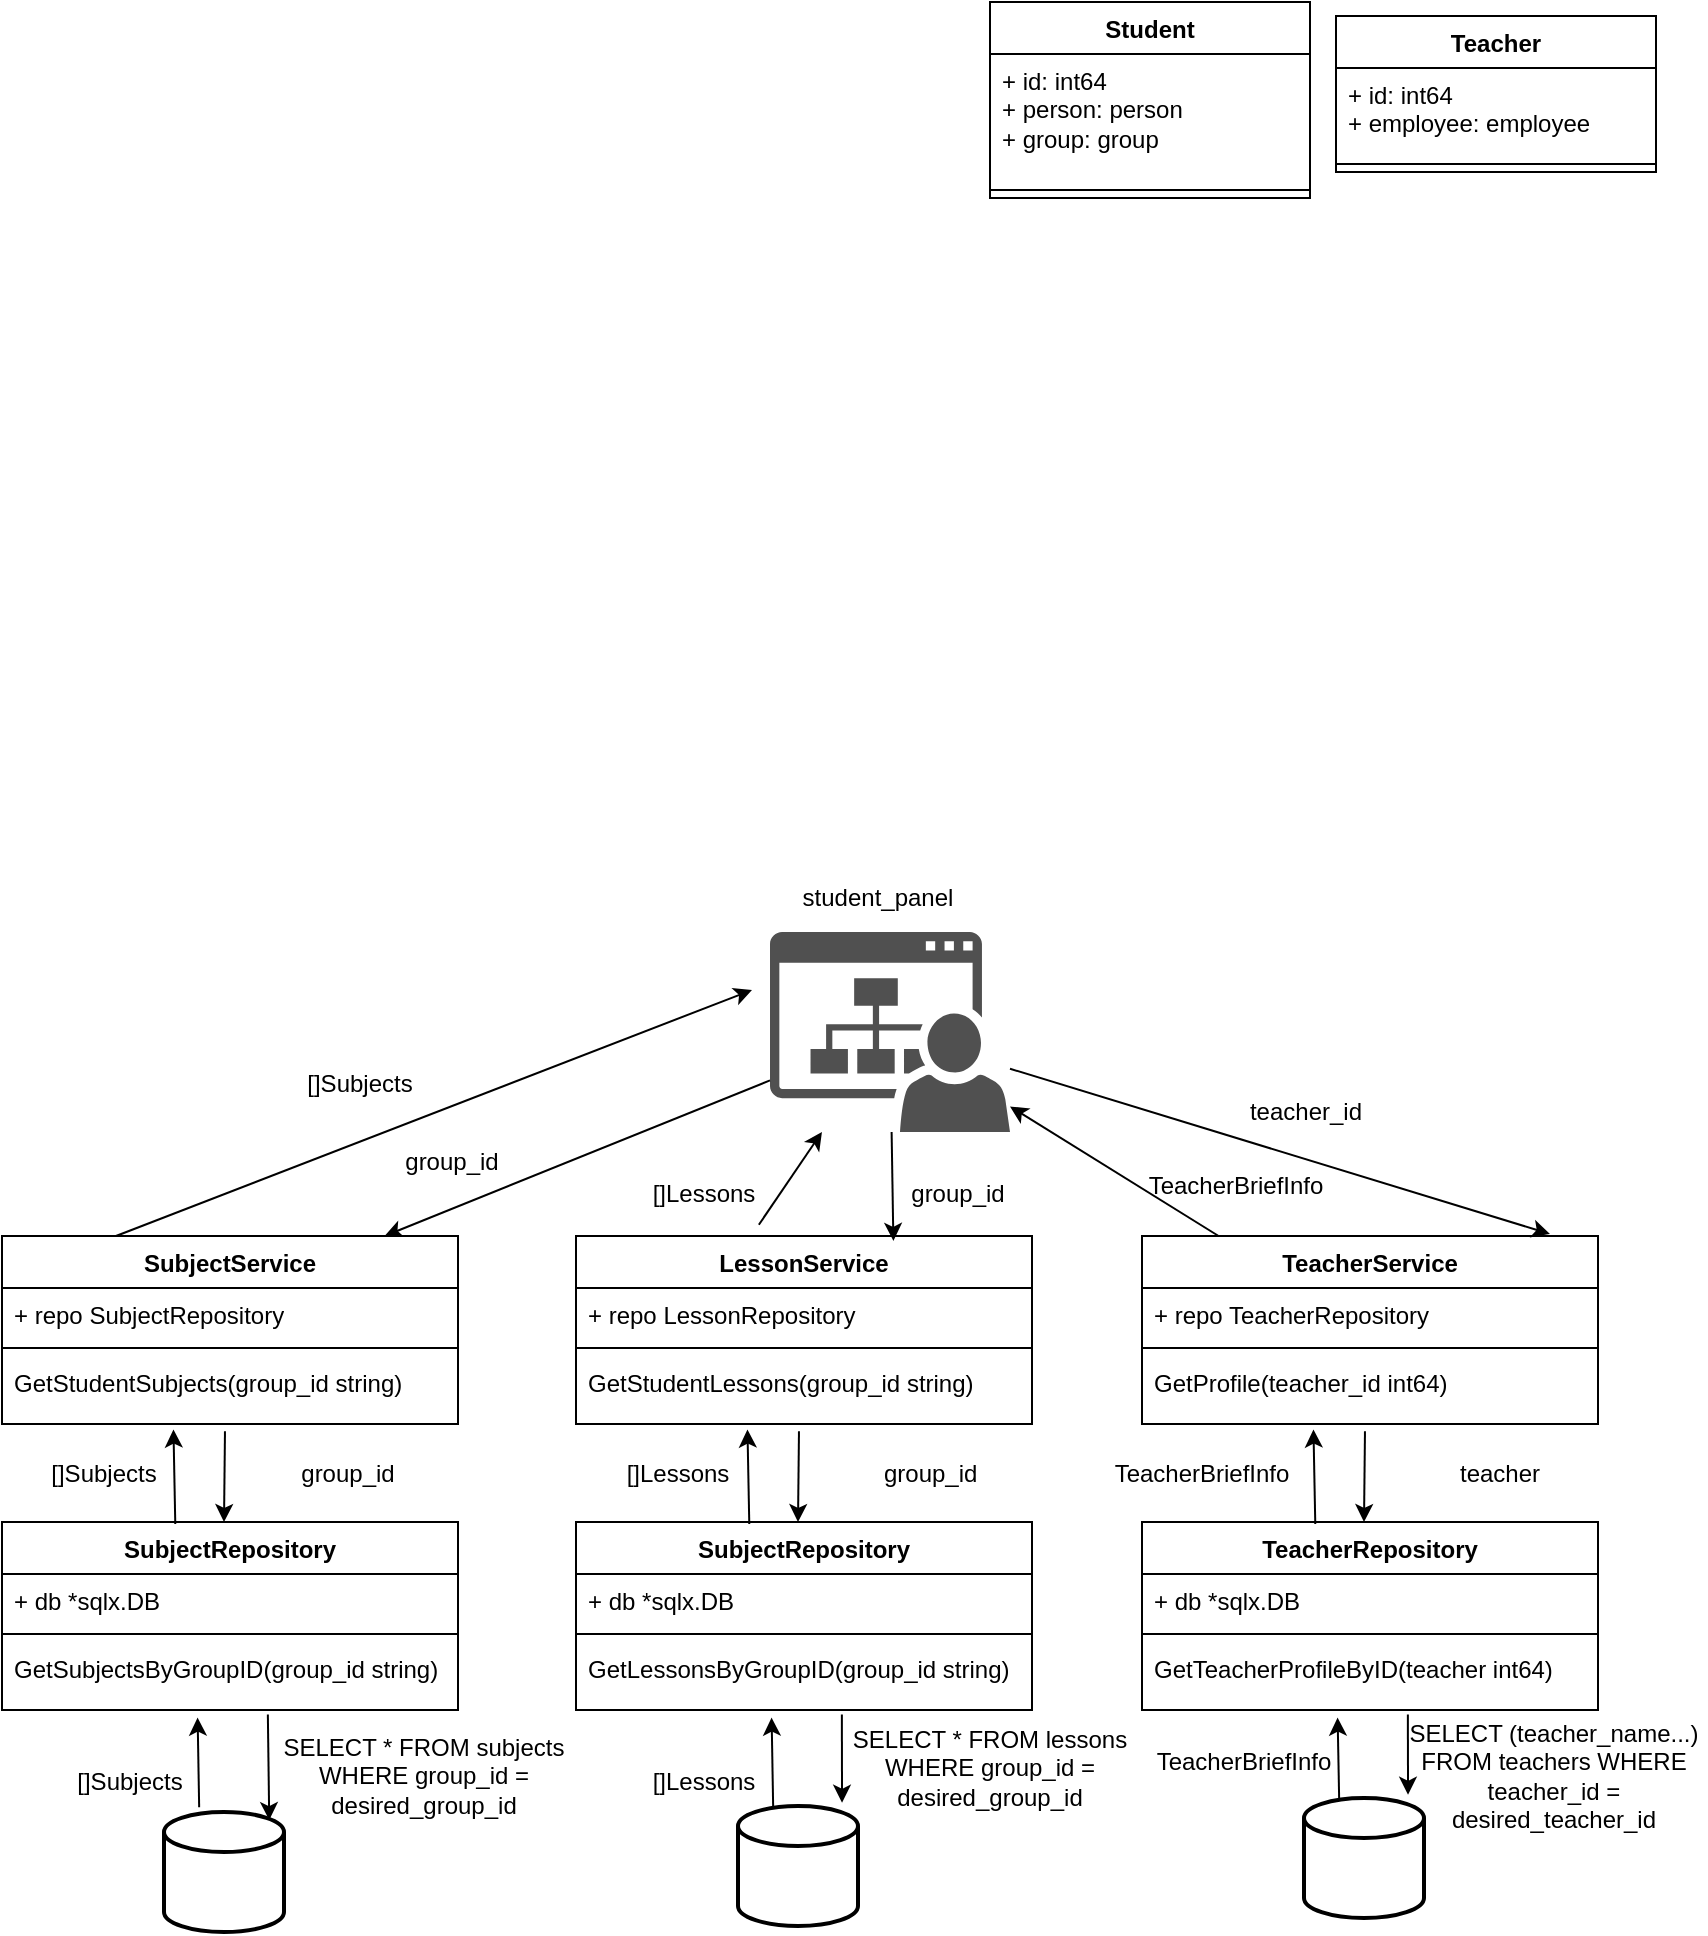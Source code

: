 <mxfile version="24.2.5" type="device">
  <diagram name="Page-1" id="kxO9TPAkSQEVdeGklk3y">
    <mxGraphModel dx="1036" dy="614" grid="0" gridSize="10" guides="1" tooltips="1" connect="1" arrows="1" fold="1" page="1" pageScale="1" pageWidth="850" pageHeight="1100" math="0" shadow="0">
      <root>
        <mxCell id="0" />
        <mxCell id="1" parent="0" />
        <mxCell id="sWJx52MosCOyNt7yGAOG-20" value="Teacher" style="swimlane;fontStyle=1;align=center;verticalAlign=top;childLayout=stackLayout;horizontal=1;startSize=26;horizontalStack=0;resizeParent=1;resizeParentMax=0;resizeLast=0;collapsible=1;marginBottom=0;whiteSpace=wrap;html=1;" parent="1" vertex="1">
          <mxGeometry x="667" y="27" width="160" height="78" as="geometry">
            <mxRectangle x="300" y="165" width="80" height="30" as="alternateBounds" />
          </mxGeometry>
        </mxCell>
        <mxCell id="sWJx52MosCOyNt7yGAOG-21" value="+ id: int64&lt;div&gt;+ employee: employee&lt;/div&gt;" style="text;strokeColor=none;fillColor=none;align=left;verticalAlign=top;spacingLeft=4;spacingRight=4;overflow=hidden;rotatable=0;points=[[0,0.5],[1,0.5]];portConstraint=eastwest;whiteSpace=wrap;html=1;" parent="sWJx52MosCOyNt7yGAOG-20" vertex="1">
          <mxGeometry y="26" width="160" height="44" as="geometry" />
        </mxCell>
        <mxCell id="sWJx52MosCOyNt7yGAOG-22" value="" style="line;strokeWidth=1;fillColor=none;align=left;verticalAlign=middle;spacingTop=-1;spacingLeft=3;spacingRight=3;rotatable=0;labelPosition=right;points=[];portConstraint=eastwest;strokeColor=inherit;" parent="sWJx52MosCOyNt7yGAOG-20" vertex="1">
          <mxGeometry y="70" width="160" height="8" as="geometry" />
        </mxCell>
        <mxCell id="sWJx52MosCOyNt7yGAOG-52" value="Student" style="swimlane;fontStyle=1;align=center;verticalAlign=top;childLayout=stackLayout;horizontal=1;startSize=26;horizontalStack=0;resizeParent=1;resizeParentMax=0;resizeLast=0;collapsible=1;marginBottom=0;whiteSpace=wrap;html=1;" parent="1" vertex="1">
          <mxGeometry x="494" y="20" width="160" height="98" as="geometry">
            <mxRectangle x="300" y="165" width="80" height="30" as="alternateBounds" />
          </mxGeometry>
        </mxCell>
        <mxCell id="sWJx52MosCOyNt7yGAOG-53" value="+ id: int64&lt;div&gt;+ person: person&lt;/div&gt;&lt;div&gt;+ group: group&lt;/div&gt;" style="text;strokeColor=none;fillColor=none;align=left;verticalAlign=top;spacingLeft=4;spacingRight=4;overflow=hidden;rotatable=0;points=[[0,0.5],[1,0.5]];portConstraint=eastwest;whiteSpace=wrap;html=1;" parent="sWJx52MosCOyNt7yGAOG-52" vertex="1">
          <mxGeometry y="26" width="160" height="64" as="geometry" />
        </mxCell>
        <mxCell id="sWJx52MosCOyNt7yGAOG-54" value="" style="line;strokeWidth=1;fillColor=none;align=left;verticalAlign=middle;spacingTop=-1;spacingLeft=3;spacingRight=3;rotatable=0;labelPosition=right;points=[];portConstraint=eastwest;strokeColor=inherit;" parent="sWJx52MosCOyNt7yGAOG-52" vertex="1">
          <mxGeometry y="90" width="160" height="8" as="geometry" />
        </mxCell>
        <mxCell id="sWJx52MosCOyNt7yGAOG-57" value="" style="sketch=0;pointerEvents=1;shadow=0;dashed=0;html=1;strokeColor=none;fillColor=#505050;labelPosition=center;verticalLabelPosition=bottom;verticalAlign=top;outlineConnect=0;align=center;shape=mxgraph.office.sites.my_site;" parent="1" vertex="1">
          <mxGeometry x="384" y="485" width="120" height="100" as="geometry" />
        </mxCell>
        <mxCell id="0TdsHl-73Bi6C_4e4Vmb-1" value="student_panel" style="text;html=1;align=center;verticalAlign=middle;whiteSpace=wrap;rounded=0;" vertex="1" parent="1">
          <mxGeometry x="408" y="453" width="60" height="30" as="geometry" />
        </mxCell>
        <mxCell id="0TdsHl-73Bi6C_4e4Vmb-2" value="" style="endArrow=classic;html=1;rounded=0;entryX=0.839;entryY=0;entryDx=0;entryDy=0;entryPerimeter=0;" edge="1" parent="1" source="sWJx52MosCOyNt7yGAOG-57" target="0TdsHl-73Bi6C_4e4Vmb-7">
          <mxGeometry width="50" height="50" relative="1" as="geometry">
            <mxPoint x="387" y="675" as="sourcePoint" />
            <mxPoint x="231" y="623" as="targetPoint" />
          </mxGeometry>
        </mxCell>
        <mxCell id="0TdsHl-73Bi6C_4e4Vmb-7" value="SubjectService" style="swimlane;fontStyle=1;align=center;verticalAlign=top;childLayout=stackLayout;horizontal=1;startSize=26;horizontalStack=0;resizeParent=1;resizeParentMax=0;resizeLast=0;collapsible=1;marginBottom=0;whiteSpace=wrap;html=1;" vertex="1" parent="1">
          <mxGeometry y="637" width="228" height="94" as="geometry" />
        </mxCell>
        <mxCell id="0TdsHl-73Bi6C_4e4Vmb-8" value="+ repo SubjectRepository" style="text;strokeColor=none;fillColor=none;align=left;verticalAlign=top;spacingLeft=4;spacingRight=4;overflow=hidden;rotatable=0;points=[[0,0.5],[1,0.5]];portConstraint=eastwest;whiteSpace=wrap;html=1;" vertex="1" parent="0TdsHl-73Bi6C_4e4Vmb-7">
          <mxGeometry y="26" width="228" height="26" as="geometry" />
        </mxCell>
        <mxCell id="0TdsHl-73Bi6C_4e4Vmb-9" value="" style="line;strokeWidth=1;fillColor=none;align=left;verticalAlign=middle;spacingTop=-1;spacingLeft=3;spacingRight=3;rotatable=0;labelPosition=right;points=[];portConstraint=eastwest;strokeColor=inherit;" vertex="1" parent="0TdsHl-73Bi6C_4e4Vmb-7">
          <mxGeometry y="52" width="228" height="8" as="geometry" />
        </mxCell>
        <mxCell id="0TdsHl-73Bi6C_4e4Vmb-10" value="GetStudentSubjects&lt;font face=&quot;Helvetica&quot;&gt;(group_id string)&lt;/font&gt;" style="text;strokeColor=none;fillColor=none;align=left;verticalAlign=top;spacingLeft=4;spacingRight=4;overflow=hidden;rotatable=0;points=[[0,0.5],[1,0.5]];portConstraint=eastwest;whiteSpace=wrap;html=1;" vertex="1" parent="0TdsHl-73Bi6C_4e4Vmb-7">
          <mxGeometry y="60" width="228" height="34" as="geometry" />
        </mxCell>
        <mxCell id="0TdsHl-73Bi6C_4e4Vmb-12" value="" style="endArrow=classic;html=1;rounded=0;exitX=0.489;exitY=1.106;exitDx=0;exitDy=0;exitPerimeter=0;" edge="1" parent="1" source="0TdsHl-73Bi6C_4e4Vmb-10">
          <mxGeometry width="50" height="50" relative="1" as="geometry">
            <mxPoint x="164" y="876" as="sourcePoint" />
            <mxPoint x="111" y="780" as="targetPoint" />
          </mxGeometry>
        </mxCell>
        <mxCell id="0TdsHl-73Bi6C_4e4Vmb-13" value="SubjectRepository" style="swimlane;fontStyle=1;align=center;verticalAlign=top;childLayout=stackLayout;horizontal=1;startSize=26;horizontalStack=0;resizeParent=1;resizeParentMax=0;resizeLast=0;collapsible=1;marginBottom=0;whiteSpace=wrap;html=1;" vertex="1" parent="1">
          <mxGeometry y="780" width="228" height="94" as="geometry" />
        </mxCell>
        <mxCell id="0TdsHl-73Bi6C_4e4Vmb-14" value="+ db *sqlx.DB" style="text;strokeColor=none;fillColor=none;align=left;verticalAlign=top;spacingLeft=4;spacingRight=4;overflow=hidden;rotatable=0;points=[[0,0.5],[1,0.5]];portConstraint=eastwest;whiteSpace=wrap;html=1;" vertex="1" parent="0TdsHl-73Bi6C_4e4Vmb-13">
          <mxGeometry y="26" width="228" height="26" as="geometry" />
        </mxCell>
        <mxCell id="0TdsHl-73Bi6C_4e4Vmb-15" value="" style="line;strokeWidth=1;fillColor=none;align=left;verticalAlign=middle;spacingTop=-1;spacingLeft=3;spacingRight=3;rotatable=0;labelPosition=right;points=[];portConstraint=eastwest;strokeColor=inherit;" vertex="1" parent="0TdsHl-73Bi6C_4e4Vmb-13">
          <mxGeometry y="52" width="228" height="8" as="geometry" />
        </mxCell>
        <mxCell id="0TdsHl-73Bi6C_4e4Vmb-16" value="&lt;font face=&quot;Helvetica&quot;&gt;GetSubjectsByGroupID(group_id string)&lt;/font&gt;" style="text;strokeColor=none;fillColor=none;align=left;verticalAlign=top;spacingLeft=4;spacingRight=4;overflow=hidden;rotatable=0;points=[[0,0.5],[1,0.5]];portConstraint=eastwest;whiteSpace=wrap;html=1;" vertex="1" parent="0TdsHl-73Bi6C_4e4Vmb-13">
          <mxGeometry y="60" width="228" height="34" as="geometry" />
        </mxCell>
        <mxCell id="0TdsHl-73Bi6C_4e4Vmb-17" value="" style="strokeWidth=2;html=1;shape=mxgraph.flowchart.database;whiteSpace=wrap;" vertex="1" parent="1">
          <mxGeometry x="81" y="925" width="60" height="60" as="geometry" />
        </mxCell>
        <mxCell id="0TdsHl-73Bi6C_4e4Vmb-18" value="" style="endArrow=classic;html=1;rounded=0;exitX=0.583;exitY=1.065;exitDx=0;exitDy=0;exitPerimeter=0;entryX=0.877;entryY=0.067;entryDx=0;entryDy=0;entryPerimeter=0;" edge="1" parent="1" source="0TdsHl-73Bi6C_4e4Vmb-16" target="0TdsHl-73Bi6C_4e4Vmb-17">
          <mxGeometry width="50" height="50" relative="1" as="geometry">
            <mxPoint x="225" y="969" as="sourcePoint" />
            <mxPoint x="133.02" y="920.38" as="targetPoint" />
          </mxGeometry>
        </mxCell>
        <mxCell id="0TdsHl-73Bi6C_4e4Vmb-19" value="group_id" style="text;html=1;align=center;verticalAlign=middle;whiteSpace=wrap;rounded=0;" vertex="1" parent="1">
          <mxGeometry x="170" y="585" width="110" height="30" as="geometry" />
        </mxCell>
        <mxCell id="0TdsHl-73Bi6C_4e4Vmb-20" value="" style="endArrow=classic;html=1;rounded=0;exitX=0.25;exitY=0;exitDx=0;exitDy=0;" edge="1" parent="1" source="0TdsHl-73Bi6C_4e4Vmb-7">
          <mxGeometry width="50" height="50" relative="1" as="geometry">
            <mxPoint x="146" y="632" as="sourcePoint" />
            <mxPoint x="375" y="514" as="targetPoint" />
          </mxGeometry>
        </mxCell>
        <mxCell id="0TdsHl-73Bi6C_4e4Vmb-21" value="[]Subjects" style="text;html=1;align=center;verticalAlign=middle;whiteSpace=wrap;rounded=0;" vertex="1" parent="1">
          <mxGeometry x="149" y="546" width="60" height="30" as="geometry" />
        </mxCell>
        <mxCell id="0TdsHl-73Bi6C_4e4Vmb-22" value="group_id" style="text;html=1;align=center;verticalAlign=middle;whiteSpace=wrap;rounded=0;" vertex="1" parent="1">
          <mxGeometry x="118" y="741" width="110" height="30" as="geometry" />
        </mxCell>
        <mxCell id="0TdsHl-73Bi6C_4e4Vmb-23" value="SELECT * FROM subjects WHERE group_id = desired_group_id" style="text;html=1;align=center;verticalAlign=middle;whiteSpace=wrap;rounded=0;" vertex="1" parent="1">
          <mxGeometry x="135" y="892" width="152" height="30" as="geometry" />
        </mxCell>
        <mxCell id="0TdsHl-73Bi6C_4e4Vmb-24" value="" style="endArrow=classic;html=1;rounded=0;exitX=0.293;exitY=0.01;exitDx=0;exitDy=0;exitPerimeter=0;entryX=0.429;entryY=1.112;entryDx=0;entryDy=0;entryPerimeter=0;" edge="1" parent="1" target="0TdsHl-73Bi6C_4e4Vmb-16">
          <mxGeometry width="50" height="50" relative="1" as="geometry">
            <mxPoint x="98.58" y="922.6" as="sourcePoint" />
            <mxPoint x="143" y="930" as="targetPoint" />
          </mxGeometry>
        </mxCell>
        <mxCell id="0TdsHl-73Bi6C_4e4Vmb-25" value="[]Subjects" style="text;html=1;align=center;verticalAlign=middle;whiteSpace=wrap;rounded=0;" vertex="1" parent="1">
          <mxGeometry x="34" y="895" width="60" height="30" as="geometry" />
        </mxCell>
        <mxCell id="0TdsHl-73Bi6C_4e4Vmb-26" value="[]Subjects" style="text;html=1;align=center;verticalAlign=middle;whiteSpace=wrap;rounded=0;" vertex="1" parent="1">
          <mxGeometry x="21" y="741" width="60" height="30" as="geometry" />
        </mxCell>
        <mxCell id="0TdsHl-73Bi6C_4e4Vmb-27" value="" style="endArrow=classic;html=1;rounded=0;entryX=0.376;entryY=1.082;entryDx=0;entryDy=0;entryPerimeter=0;exitX=0.38;exitY=0.011;exitDx=0;exitDy=0;exitPerimeter=0;" edge="1" parent="1" source="0TdsHl-73Bi6C_4e4Vmb-13" target="0TdsHl-73Bi6C_4e4Vmb-10">
          <mxGeometry width="50" height="50" relative="1" as="geometry">
            <mxPoint x="68" y="778" as="sourcePoint" />
            <mxPoint x="67" y="726" as="targetPoint" />
          </mxGeometry>
        </mxCell>
        <mxCell id="0TdsHl-73Bi6C_4e4Vmb-65" value="LessonService" style="swimlane;fontStyle=1;align=center;verticalAlign=top;childLayout=stackLayout;horizontal=1;startSize=26;horizontalStack=0;resizeParent=1;resizeParentMax=0;resizeLast=0;collapsible=1;marginBottom=0;whiteSpace=wrap;html=1;" vertex="1" parent="1">
          <mxGeometry x="287" y="637" width="228" height="94" as="geometry" />
        </mxCell>
        <mxCell id="0TdsHl-73Bi6C_4e4Vmb-66" value="+ repo LessonRepository" style="text;strokeColor=none;fillColor=none;align=left;verticalAlign=top;spacingLeft=4;spacingRight=4;overflow=hidden;rotatable=0;points=[[0,0.5],[1,0.5]];portConstraint=eastwest;whiteSpace=wrap;html=1;" vertex="1" parent="0TdsHl-73Bi6C_4e4Vmb-65">
          <mxGeometry y="26" width="228" height="26" as="geometry" />
        </mxCell>
        <mxCell id="0TdsHl-73Bi6C_4e4Vmb-67" value="" style="line;strokeWidth=1;fillColor=none;align=left;verticalAlign=middle;spacingTop=-1;spacingLeft=3;spacingRight=3;rotatable=0;labelPosition=right;points=[];portConstraint=eastwest;strokeColor=inherit;" vertex="1" parent="0TdsHl-73Bi6C_4e4Vmb-65">
          <mxGeometry y="52" width="228" height="8" as="geometry" />
        </mxCell>
        <mxCell id="0TdsHl-73Bi6C_4e4Vmb-68" value="&lt;font face=&quot;Helvetica&quot;&gt;GetStudentLessons(group_id string)&lt;/font&gt;" style="text;strokeColor=none;fillColor=none;align=left;verticalAlign=top;spacingLeft=4;spacingRight=4;overflow=hidden;rotatable=0;points=[[0,0.5],[1,0.5]];portConstraint=eastwest;whiteSpace=wrap;html=1;" vertex="1" parent="0TdsHl-73Bi6C_4e4Vmb-65">
          <mxGeometry y="60" width="228" height="34" as="geometry" />
        </mxCell>
        <mxCell id="0TdsHl-73Bi6C_4e4Vmb-69" value="" style="endArrow=classic;html=1;rounded=0;exitX=0.489;exitY=1.106;exitDx=0;exitDy=0;exitPerimeter=0;" edge="1" source="0TdsHl-73Bi6C_4e4Vmb-68" parent="1">
          <mxGeometry width="50" height="50" relative="1" as="geometry">
            <mxPoint x="451" y="876" as="sourcePoint" />
            <mxPoint x="398" y="780" as="targetPoint" />
          </mxGeometry>
        </mxCell>
        <mxCell id="0TdsHl-73Bi6C_4e4Vmb-70" value="SubjectRepository" style="swimlane;fontStyle=1;align=center;verticalAlign=top;childLayout=stackLayout;horizontal=1;startSize=26;horizontalStack=0;resizeParent=1;resizeParentMax=0;resizeLast=0;collapsible=1;marginBottom=0;whiteSpace=wrap;html=1;" vertex="1" parent="1">
          <mxGeometry x="287" y="780" width="228" height="94" as="geometry" />
        </mxCell>
        <mxCell id="0TdsHl-73Bi6C_4e4Vmb-71" value="+ db *sqlx.DB" style="text;strokeColor=none;fillColor=none;align=left;verticalAlign=top;spacingLeft=4;spacingRight=4;overflow=hidden;rotatable=0;points=[[0,0.5],[1,0.5]];portConstraint=eastwest;whiteSpace=wrap;html=1;" vertex="1" parent="0TdsHl-73Bi6C_4e4Vmb-70">
          <mxGeometry y="26" width="228" height="26" as="geometry" />
        </mxCell>
        <mxCell id="0TdsHl-73Bi6C_4e4Vmb-72" value="" style="line;strokeWidth=1;fillColor=none;align=left;verticalAlign=middle;spacingTop=-1;spacingLeft=3;spacingRight=3;rotatable=0;labelPosition=right;points=[];portConstraint=eastwest;strokeColor=inherit;" vertex="1" parent="0TdsHl-73Bi6C_4e4Vmb-70">
          <mxGeometry y="52" width="228" height="8" as="geometry" />
        </mxCell>
        <mxCell id="0TdsHl-73Bi6C_4e4Vmb-73" value="&lt;font face=&quot;Helvetica&quot;&gt;GetLessonsByGroupID(group_id string)&lt;/font&gt;" style="text;strokeColor=none;fillColor=none;align=left;verticalAlign=top;spacingLeft=4;spacingRight=4;overflow=hidden;rotatable=0;points=[[0,0.5],[1,0.5]];portConstraint=eastwest;whiteSpace=wrap;html=1;" vertex="1" parent="0TdsHl-73Bi6C_4e4Vmb-70">
          <mxGeometry y="60" width="228" height="34" as="geometry" />
        </mxCell>
        <mxCell id="0TdsHl-73Bi6C_4e4Vmb-74" value="" style="strokeWidth=2;html=1;shape=mxgraph.flowchart.database;whiteSpace=wrap;" vertex="1" parent="1">
          <mxGeometry x="368" y="922" width="60" height="60" as="geometry" />
        </mxCell>
        <mxCell id="0TdsHl-73Bi6C_4e4Vmb-75" value="" style="endArrow=classic;html=1;rounded=0;exitX=0.583;exitY=1.065;exitDx=0;exitDy=0;exitPerimeter=0;entryX=0.867;entryY=-0.027;entryDx=0;entryDy=0;entryPerimeter=0;" edge="1" source="0TdsHl-73Bi6C_4e4Vmb-73" target="0TdsHl-73Bi6C_4e4Vmb-74" parent="1">
          <mxGeometry width="50" height="50" relative="1" as="geometry">
            <mxPoint x="512" y="969" as="sourcePoint" />
            <mxPoint x="420" y="915" as="targetPoint" />
          </mxGeometry>
        </mxCell>
        <mxCell id="0TdsHl-73Bi6C_4e4Vmb-76" value="group_id&amp;nbsp;" style="text;html=1;align=center;verticalAlign=middle;whiteSpace=wrap;rounded=0;" vertex="1" parent="1">
          <mxGeometry x="411" y="741" width="110" height="30" as="geometry" />
        </mxCell>
        <mxCell id="0TdsHl-73Bi6C_4e4Vmb-77" value="SELECT * FROM lessons WHERE group_id = desired_group_id" style="text;html=1;align=center;verticalAlign=middle;whiteSpace=wrap;rounded=0;" vertex="1" parent="1">
          <mxGeometry x="418" y="888" width="152" height="30" as="geometry" />
        </mxCell>
        <mxCell id="0TdsHl-73Bi6C_4e4Vmb-78" value="" style="endArrow=classic;html=1;rounded=0;exitX=0.293;exitY=0.01;exitDx=0;exitDy=0;exitPerimeter=0;entryX=0.429;entryY=1.112;entryDx=0;entryDy=0;entryPerimeter=0;" edge="1" source="0TdsHl-73Bi6C_4e4Vmb-74" target="0TdsHl-73Bi6C_4e4Vmb-73" parent="1">
          <mxGeometry width="50" height="50" relative="1" as="geometry">
            <mxPoint x="430" y="886" as="sourcePoint" />
            <mxPoint x="430" y="930" as="targetPoint" />
          </mxGeometry>
        </mxCell>
        <mxCell id="0TdsHl-73Bi6C_4e4Vmb-79" value="[]Lessons" style="text;html=1;align=center;verticalAlign=middle;whiteSpace=wrap;rounded=0;" vertex="1" parent="1">
          <mxGeometry x="321" y="895" width="60" height="30" as="geometry" />
        </mxCell>
        <mxCell id="0TdsHl-73Bi6C_4e4Vmb-80" value="[]Lessons" style="text;html=1;align=center;verticalAlign=middle;whiteSpace=wrap;rounded=0;" vertex="1" parent="1">
          <mxGeometry x="308" y="741" width="60" height="30" as="geometry" />
        </mxCell>
        <mxCell id="0TdsHl-73Bi6C_4e4Vmb-81" value="" style="endArrow=classic;html=1;rounded=0;entryX=0.376;entryY=1.082;entryDx=0;entryDy=0;entryPerimeter=0;exitX=0.38;exitY=0.011;exitDx=0;exitDy=0;exitPerimeter=0;" edge="1" source="0TdsHl-73Bi6C_4e4Vmb-70" target="0TdsHl-73Bi6C_4e4Vmb-68" parent="1">
          <mxGeometry width="50" height="50" relative="1" as="geometry">
            <mxPoint x="355" y="778" as="sourcePoint" />
            <mxPoint x="354" y="726" as="targetPoint" />
          </mxGeometry>
        </mxCell>
        <mxCell id="0TdsHl-73Bi6C_4e4Vmb-82" value="" style="endArrow=classic;html=1;rounded=0;entryX=0.696;entryY=0.026;entryDx=0;entryDy=0;entryPerimeter=0;" edge="1" parent="1" source="sWJx52MosCOyNt7yGAOG-57" target="0TdsHl-73Bi6C_4e4Vmb-65">
          <mxGeometry width="50" height="50" relative="1" as="geometry">
            <mxPoint x="515" y="688" as="sourcePoint" />
            <mxPoint x="565" y="638" as="targetPoint" />
          </mxGeometry>
        </mxCell>
        <mxCell id="0TdsHl-73Bi6C_4e4Vmb-83" value="" style="endArrow=classic;html=1;rounded=0;exitX=0.401;exitY=-0.06;exitDx=0;exitDy=0;exitPerimeter=0;" edge="1" parent="1" source="0TdsHl-73Bi6C_4e4Vmb-65" target="sWJx52MosCOyNt7yGAOG-57">
          <mxGeometry width="50" height="50" relative="1" as="geometry">
            <mxPoint x="376" y="640" as="sourcePoint" />
            <mxPoint x="398" y="594" as="targetPoint" />
          </mxGeometry>
        </mxCell>
        <mxCell id="0TdsHl-73Bi6C_4e4Vmb-84" value="[]Lessons" style="text;html=1;align=center;verticalAlign=middle;whiteSpace=wrap;rounded=0;" vertex="1" parent="1">
          <mxGeometry x="321" y="601" width="60" height="30" as="geometry" />
        </mxCell>
        <mxCell id="0TdsHl-73Bi6C_4e4Vmb-85" value="group_id" style="text;html=1;align=center;verticalAlign=middle;whiteSpace=wrap;rounded=0;" vertex="1" parent="1">
          <mxGeometry x="423" y="601" width="110" height="30" as="geometry" />
        </mxCell>
        <mxCell id="0TdsHl-73Bi6C_4e4Vmb-86" value="TeacherService" style="swimlane;fontStyle=1;align=center;verticalAlign=top;childLayout=stackLayout;horizontal=1;startSize=26;horizontalStack=0;resizeParent=1;resizeParentMax=0;resizeLast=0;collapsible=1;marginBottom=0;whiteSpace=wrap;html=1;" vertex="1" parent="1">
          <mxGeometry x="570" y="637" width="228" height="94" as="geometry" />
        </mxCell>
        <mxCell id="0TdsHl-73Bi6C_4e4Vmb-87" value="+ repo TeacherRepository" style="text;strokeColor=none;fillColor=none;align=left;verticalAlign=top;spacingLeft=4;spacingRight=4;overflow=hidden;rotatable=0;points=[[0,0.5],[1,0.5]];portConstraint=eastwest;whiteSpace=wrap;html=1;" vertex="1" parent="0TdsHl-73Bi6C_4e4Vmb-86">
          <mxGeometry y="26" width="228" height="26" as="geometry" />
        </mxCell>
        <mxCell id="0TdsHl-73Bi6C_4e4Vmb-88" value="" style="line;strokeWidth=1;fillColor=none;align=left;verticalAlign=middle;spacingTop=-1;spacingLeft=3;spacingRight=3;rotatable=0;labelPosition=right;points=[];portConstraint=eastwest;strokeColor=inherit;" vertex="1" parent="0TdsHl-73Bi6C_4e4Vmb-86">
          <mxGeometry y="52" width="228" height="8" as="geometry" />
        </mxCell>
        <mxCell id="0TdsHl-73Bi6C_4e4Vmb-89" value="GetProfile(teacher_id int64)" style="text;strokeColor=none;fillColor=none;align=left;verticalAlign=top;spacingLeft=4;spacingRight=4;overflow=hidden;rotatable=0;points=[[0,0.5],[1,0.5]];portConstraint=eastwest;whiteSpace=wrap;html=1;" vertex="1" parent="0TdsHl-73Bi6C_4e4Vmb-86">
          <mxGeometry y="60" width="228" height="34" as="geometry" />
        </mxCell>
        <mxCell id="0TdsHl-73Bi6C_4e4Vmb-90" value="" style="endArrow=classic;html=1;rounded=0;exitX=0.489;exitY=1.106;exitDx=0;exitDy=0;exitPerimeter=0;" edge="1" source="0TdsHl-73Bi6C_4e4Vmb-89" parent="1">
          <mxGeometry width="50" height="50" relative="1" as="geometry">
            <mxPoint x="734" y="876" as="sourcePoint" />
            <mxPoint x="681" y="780" as="targetPoint" />
          </mxGeometry>
        </mxCell>
        <mxCell id="0TdsHl-73Bi6C_4e4Vmb-91" value="TeacherRepository" style="swimlane;fontStyle=1;align=center;verticalAlign=top;childLayout=stackLayout;horizontal=1;startSize=26;horizontalStack=0;resizeParent=1;resizeParentMax=0;resizeLast=0;collapsible=1;marginBottom=0;whiteSpace=wrap;html=1;" vertex="1" parent="1">
          <mxGeometry x="570" y="780" width="228" height="94" as="geometry" />
        </mxCell>
        <mxCell id="0TdsHl-73Bi6C_4e4Vmb-92" value="+ db *sqlx.DB" style="text;strokeColor=none;fillColor=none;align=left;verticalAlign=top;spacingLeft=4;spacingRight=4;overflow=hidden;rotatable=0;points=[[0,0.5],[1,0.5]];portConstraint=eastwest;whiteSpace=wrap;html=1;" vertex="1" parent="0TdsHl-73Bi6C_4e4Vmb-91">
          <mxGeometry y="26" width="228" height="26" as="geometry" />
        </mxCell>
        <mxCell id="0TdsHl-73Bi6C_4e4Vmb-93" value="" style="line;strokeWidth=1;fillColor=none;align=left;verticalAlign=middle;spacingTop=-1;spacingLeft=3;spacingRight=3;rotatable=0;labelPosition=right;points=[];portConstraint=eastwest;strokeColor=inherit;" vertex="1" parent="0TdsHl-73Bi6C_4e4Vmb-91">
          <mxGeometry y="52" width="228" height="8" as="geometry" />
        </mxCell>
        <mxCell id="0TdsHl-73Bi6C_4e4Vmb-94" value="&lt;font face=&quot;Helvetica&quot;&gt;GetTeacherProfileByID(teacher int64)&lt;/font&gt;" style="text;strokeColor=none;fillColor=none;align=left;verticalAlign=top;spacingLeft=4;spacingRight=4;overflow=hidden;rotatable=0;points=[[0,0.5],[1,0.5]];portConstraint=eastwest;whiteSpace=wrap;html=1;" vertex="1" parent="0TdsHl-73Bi6C_4e4Vmb-91">
          <mxGeometry y="60" width="228" height="34" as="geometry" />
        </mxCell>
        <mxCell id="0TdsHl-73Bi6C_4e4Vmb-95" value="" style="strokeWidth=2;html=1;shape=mxgraph.flowchart.database;whiteSpace=wrap;" vertex="1" parent="1">
          <mxGeometry x="651" y="918" width="60" height="60" as="geometry" />
        </mxCell>
        <mxCell id="0TdsHl-73Bi6C_4e4Vmb-96" value="" style="endArrow=classic;html=1;rounded=0;exitX=0.583;exitY=1.065;exitDx=0;exitDy=0;exitPerimeter=0;entryX=0.867;entryY=-0.027;entryDx=0;entryDy=0;entryPerimeter=0;" edge="1" source="0TdsHl-73Bi6C_4e4Vmb-94" target="0TdsHl-73Bi6C_4e4Vmb-95" parent="1">
          <mxGeometry width="50" height="50" relative="1" as="geometry">
            <mxPoint x="795" y="969" as="sourcePoint" />
            <mxPoint x="703" y="915" as="targetPoint" />
          </mxGeometry>
        </mxCell>
        <mxCell id="0TdsHl-73Bi6C_4e4Vmb-97" value="teacher" style="text;html=1;align=center;verticalAlign=middle;whiteSpace=wrap;rounded=0;" vertex="1" parent="1">
          <mxGeometry x="694" y="741" width="110" height="30" as="geometry" />
        </mxCell>
        <mxCell id="0TdsHl-73Bi6C_4e4Vmb-98" value="SELECT (teacher_name...) FROM teachers WHERE teacher_id = desired_teacher_id" style="text;html=1;align=center;verticalAlign=middle;whiteSpace=wrap;rounded=0;" vertex="1" parent="1">
          <mxGeometry x="700" y="892" width="152" height="30" as="geometry" />
        </mxCell>
        <mxCell id="0TdsHl-73Bi6C_4e4Vmb-99" value="" style="endArrow=classic;html=1;rounded=0;exitX=0.293;exitY=0.01;exitDx=0;exitDy=0;exitPerimeter=0;entryX=0.429;entryY=1.112;entryDx=0;entryDy=0;entryPerimeter=0;" edge="1" source="0TdsHl-73Bi6C_4e4Vmb-95" target="0TdsHl-73Bi6C_4e4Vmb-94" parent="1">
          <mxGeometry width="50" height="50" relative="1" as="geometry">
            <mxPoint x="713" y="886" as="sourcePoint" />
            <mxPoint x="713" y="930" as="targetPoint" />
          </mxGeometry>
        </mxCell>
        <mxCell id="0TdsHl-73Bi6C_4e4Vmb-100" value="TeacherBriefInfo" style="text;html=1;align=center;verticalAlign=middle;whiteSpace=wrap;rounded=0;" vertex="1" parent="1">
          <mxGeometry x="591" y="885" width="60" height="30" as="geometry" />
        </mxCell>
        <mxCell id="0TdsHl-73Bi6C_4e4Vmb-102" value="" style="endArrow=classic;html=1;rounded=0;entryX=0.376;entryY=1.082;entryDx=0;entryDy=0;entryPerimeter=0;exitX=0.38;exitY=0.011;exitDx=0;exitDy=0;exitPerimeter=0;" edge="1" source="0TdsHl-73Bi6C_4e4Vmb-91" target="0TdsHl-73Bi6C_4e4Vmb-89" parent="1">
          <mxGeometry width="50" height="50" relative="1" as="geometry">
            <mxPoint x="638" y="778" as="sourcePoint" />
            <mxPoint x="637" y="726" as="targetPoint" />
          </mxGeometry>
        </mxCell>
        <mxCell id="0TdsHl-73Bi6C_4e4Vmb-105" value="TeacherBriefInfo" style="text;html=1;align=center;verticalAlign=middle;whiteSpace=wrap;rounded=0;" vertex="1" parent="1">
          <mxGeometry x="570" y="741" width="60" height="30" as="geometry" />
        </mxCell>
        <mxCell id="0TdsHl-73Bi6C_4e4Vmb-106" value="" style="endArrow=classic;html=1;rounded=0;" edge="1" parent="1" source="sWJx52MosCOyNt7yGAOG-57">
          <mxGeometry width="50" height="50" relative="1" as="geometry">
            <mxPoint x="593" y="566" as="sourcePoint" />
            <mxPoint x="774" y="636" as="targetPoint" />
          </mxGeometry>
        </mxCell>
        <mxCell id="0TdsHl-73Bi6C_4e4Vmb-107" value="" style="endArrow=classic;html=1;rounded=0;" edge="1" parent="1" source="0TdsHl-73Bi6C_4e4Vmb-86" target="sWJx52MosCOyNt7yGAOG-57">
          <mxGeometry width="50" height="50" relative="1" as="geometry">
            <mxPoint x="557" y="652" as="sourcePoint" />
            <mxPoint x="607" y="602" as="targetPoint" />
          </mxGeometry>
        </mxCell>
        <mxCell id="0TdsHl-73Bi6C_4e4Vmb-108" value="TeacherBriefInfo" style="text;html=1;align=center;verticalAlign=middle;whiteSpace=wrap;rounded=0;" vertex="1" parent="1">
          <mxGeometry x="587" y="597" width="60" height="30" as="geometry" />
        </mxCell>
        <mxCell id="0TdsHl-73Bi6C_4e4Vmb-109" value="teacher_id" style="text;html=1;align=center;verticalAlign=middle;whiteSpace=wrap;rounded=0;" vertex="1" parent="1">
          <mxGeometry x="622" y="560" width="60" height="30" as="geometry" />
        </mxCell>
      </root>
    </mxGraphModel>
  </diagram>
</mxfile>
